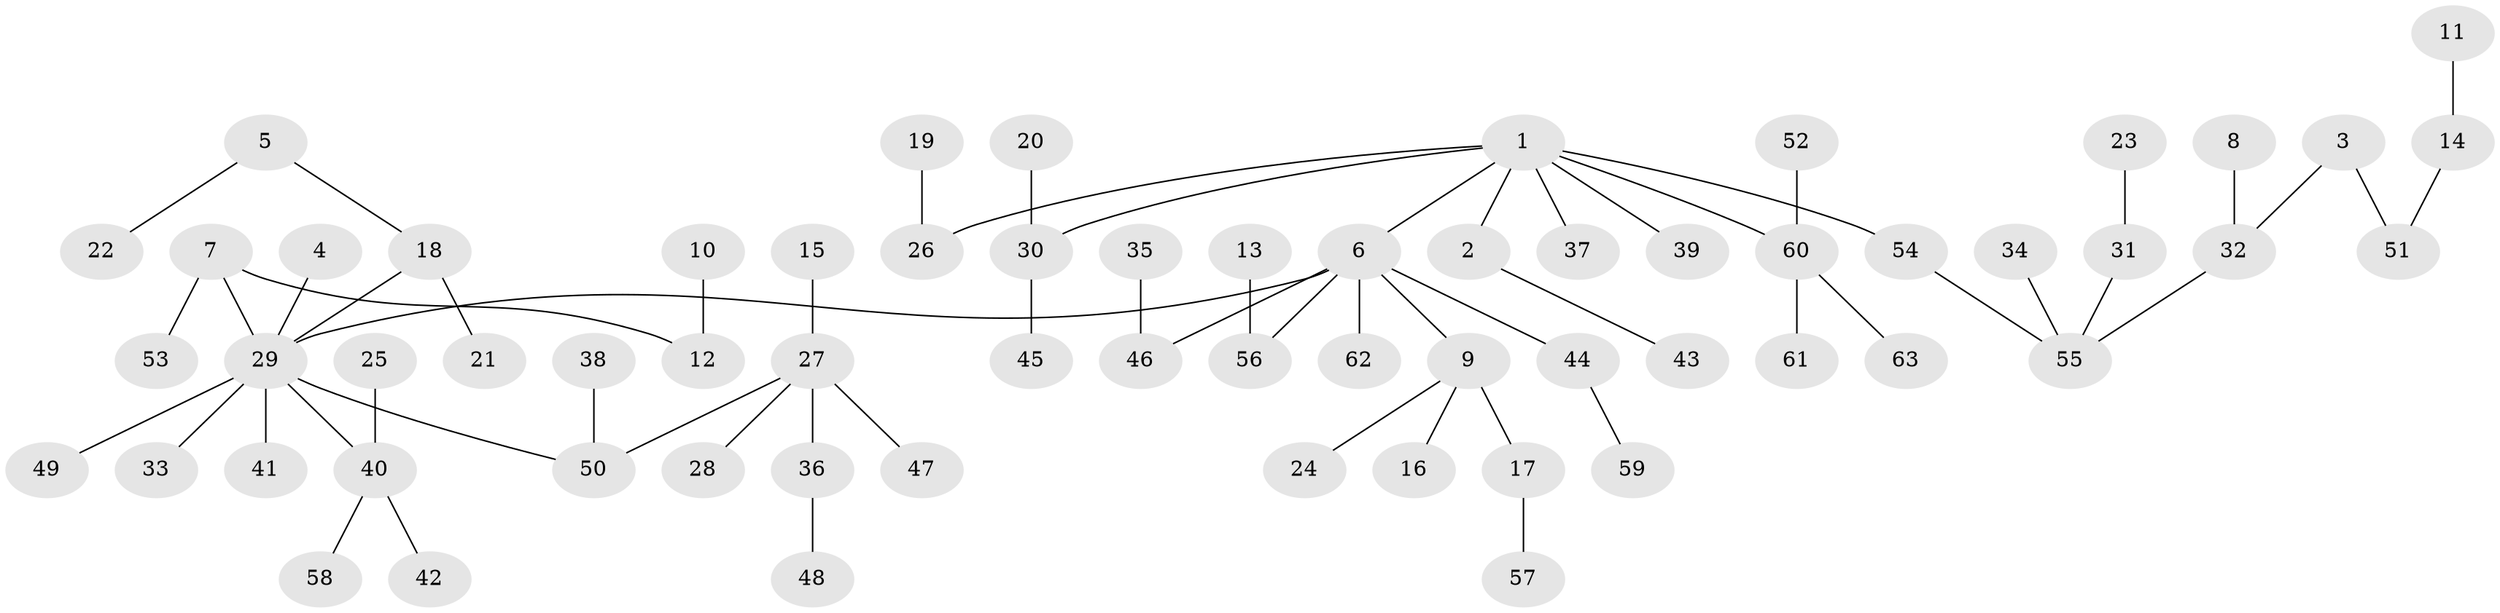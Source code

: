 // original degree distribution, {7: 0.007936507936507936, 6: 0.007936507936507936, 4: 0.05555555555555555, 3: 0.1349206349206349, 10: 0.007936507936507936, 5: 0.031746031746031744, 1: 0.49206349206349204, 2: 0.2619047619047619}
// Generated by graph-tools (version 1.1) at 2025/50/03/09/25 03:50:25]
// undirected, 63 vertices, 62 edges
graph export_dot {
graph [start="1"]
  node [color=gray90,style=filled];
  1;
  2;
  3;
  4;
  5;
  6;
  7;
  8;
  9;
  10;
  11;
  12;
  13;
  14;
  15;
  16;
  17;
  18;
  19;
  20;
  21;
  22;
  23;
  24;
  25;
  26;
  27;
  28;
  29;
  30;
  31;
  32;
  33;
  34;
  35;
  36;
  37;
  38;
  39;
  40;
  41;
  42;
  43;
  44;
  45;
  46;
  47;
  48;
  49;
  50;
  51;
  52;
  53;
  54;
  55;
  56;
  57;
  58;
  59;
  60;
  61;
  62;
  63;
  1 -- 2 [weight=1.0];
  1 -- 6 [weight=1.0];
  1 -- 26 [weight=1.0];
  1 -- 30 [weight=1.0];
  1 -- 37 [weight=1.0];
  1 -- 39 [weight=1.0];
  1 -- 54 [weight=1.0];
  1 -- 60 [weight=1.0];
  2 -- 43 [weight=1.0];
  3 -- 32 [weight=1.0];
  3 -- 51 [weight=1.0];
  4 -- 29 [weight=1.0];
  5 -- 18 [weight=1.0];
  5 -- 22 [weight=1.0];
  6 -- 9 [weight=1.0];
  6 -- 29 [weight=1.0];
  6 -- 44 [weight=1.0];
  6 -- 46 [weight=1.0];
  6 -- 56 [weight=1.0];
  6 -- 62 [weight=1.0];
  7 -- 12 [weight=1.0];
  7 -- 29 [weight=1.0];
  7 -- 53 [weight=1.0];
  8 -- 32 [weight=1.0];
  9 -- 16 [weight=1.0];
  9 -- 17 [weight=1.0];
  9 -- 24 [weight=1.0];
  10 -- 12 [weight=1.0];
  11 -- 14 [weight=1.0];
  13 -- 56 [weight=1.0];
  14 -- 51 [weight=1.0];
  15 -- 27 [weight=1.0];
  17 -- 57 [weight=1.0];
  18 -- 21 [weight=1.0];
  18 -- 29 [weight=1.0];
  19 -- 26 [weight=1.0];
  20 -- 30 [weight=1.0];
  23 -- 31 [weight=1.0];
  25 -- 40 [weight=1.0];
  27 -- 28 [weight=1.0];
  27 -- 36 [weight=1.0];
  27 -- 47 [weight=1.0];
  27 -- 50 [weight=1.0];
  29 -- 33 [weight=1.0];
  29 -- 40 [weight=1.0];
  29 -- 41 [weight=1.0];
  29 -- 49 [weight=1.0];
  29 -- 50 [weight=1.0];
  30 -- 45 [weight=1.0];
  31 -- 55 [weight=1.0];
  32 -- 55 [weight=1.0];
  34 -- 55 [weight=1.0];
  35 -- 46 [weight=1.0];
  36 -- 48 [weight=1.0];
  38 -- 50 [weight=1.0];
  40 -- 42 [weight=1.0];
  40 -- 58 [weight=1.0];
  44 -- 59 [weight=1.0];
  52 -- 60 [weight=1.0];
  54 -- 55 [weight=1.0];
  60 -- 61 [weight=1.0];
  60 -- 63 [weight=1.0];
}
